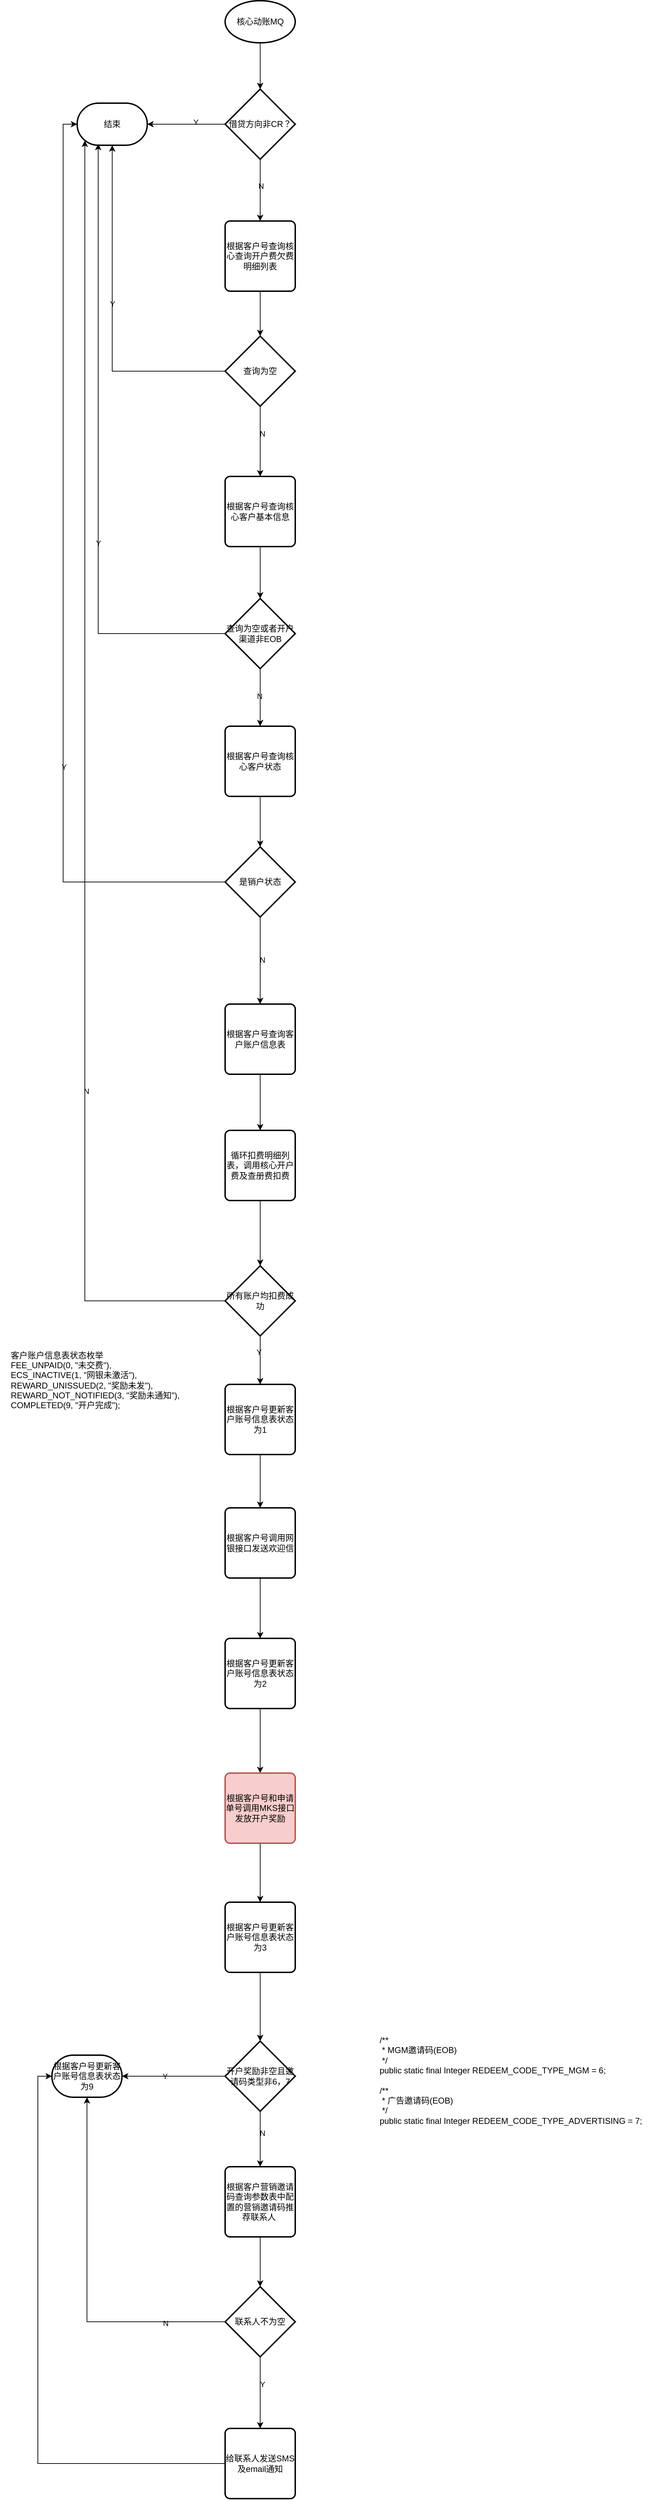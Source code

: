 <mxfile version="24.6.4" type="github">
  <diagram name="Page-1" id="G6Fa5eHBTJbQEx8plgCm">
    <mxGraphModel dx="2234" dy="1138" grid="0" gridSize="10" guides="1" tooltips="1" connect="1" arrows="1" fold="1" page="0" pageScale="1" pageWidth="827" pageHeight="1169" math="0" shadow="0">
      <root>
        <mxCell id="0" />
        <mxCell id="1" parent="0" />
        <mxCell id="7yZGR6YTy9lkh_QmW3TC-5" style="edgeStyle=orthogonalEdgeStyle;rounded=0;orthogonalLoop=1;jettySize=auto;html=1;exitX=0.5;exitY=1;exitDx=0;exitDy=0;exitPerimeter=0;fontColor=default;labelBackgroundColor=none;" edge="1" parent="1" source="7yZGR6YTy9lkh_QmW3TC-1" target="7yZGR6YTy9lkh_QmW3TC-4">
          <mxGeometry relative="1" as="geometry" />
        </mxCell>
        <mxCell id="7yZGR6YTy9lkh_QmW3TC-1" value="核心动账MQ" style="strokeWidth=2;html=1;shape=mxgraph.flowchart.start_1;whiteSpace=wrap;labelBackgroundColor=none;" vertex="1" parent="1">
          <mxGeometry x="-133" y="-107" width="100" height="60" as="geometry" />
        </mxCell>
        <mxCell id="7yZGR6YTy9lkh_QmW3TC-11" style="edgeStyle=orthogonalEdgeStyle;rounded=0;orthogonalLoop=1;jettySize=auto;html=1;exitX=0.5;exitY=1;exitDx=0;exitDy=0;exitPerimeter=0;fontColor=default;labelBackgroundColor=none;" edge="1" parent="1" source="7yZGR6YTy9lkh_QmW3TC-4" target="7yZGR6YTy9lkh_QmW3TC-10">
          <mxGeometry relative="1" as="geometry" />
        </mxCell>
        <mxCell id="7yZGR6YTy9lkh_QmW3TC-12" value="N" style="edgeLabel;html=1;align=center;verticalAlign=middle;resizable=0;points=[];labelBackgroundColor=none;" vertex="1" connectable="0" parent="7yZGR6YTy9lkh_QmW3TC-11">
          <mxGeometry x="-0.136" y="1" relative="1" as="geometry">
            <mxPoint as="offset" />
          </mxGeometry>
        </mxCell>
        <mxCell id="7yZGR6YTy9lkh_QmW3TC-4" value="借贷方向非CR？" style="strokeWidth=2;html=1;shape=mxgraph.flowchart.decision;whiteSpace=wrap;labelBackgroundColor=none;" vertex="1" parent="1">
          <mxGeometry x="-133" y="19" width="100" height="100" as="geometry" />
        </mxCell>
        <mxCell id="7yZGR6YTy9lkh_QmW3TC-6" value="结束" style="strokeWidth=2;html=1;shape=mxgraph.flowchart.terminator;whiteSpace=wrap;labelBackgroundColor=none;" vertex="1" parent="1">
          <mxGeometry x="-344" y="39" width="100" height="60" as="geometry" />
        </mxCell>
        <mxCell id="7yZGR6YTy9lkh_QmW3TC-7" style="edgeStyle=orthogonalEdgeStyle;rounded=0;orthogonalLoop=1;jettySize=auto;html=1;exitX=0;exitY=0.5;exitDx=0;exitDy=0;exitPerimeter=0;entryX=1;entryY=0.5;entryDx=0;entryDy=0;entryPerimeter=0;fontColor=default;labelBackgroundColor=none;" edge="1" parent="1" source="7yZGR6YTy9lkh_QmW3TC-4" target="7yZGR6YTy9lkh_QmW3TC-6">
          <mxGeometry relative="1" as="geometry" />
        </mxCell>
        <mxCell id="7yZGR6YTy9lkh_QmW3TC-8" value="Y" style="edgeLabel;html=1;align=center;verticalAlign=middle;resizable=0;points=[];labelBackgroundColor=none;" vertex="1" connectable="0" parent="7yZGR6YTy9lkh_QmW3TC-7">
          <mxGeometry x="-0.243" y="-3" relative="1" as="geometry">
            <mxPoint as="offset" />
          </mxGeometry>
        </mxCell>
        <mxCell id="7yZGR6YTy9lkh_QmW3TC-15" style="edgeStyle=orthogonalEdgeStyle;rounded=0;orthogonalLoop=1;jettySize=auto;html=1;exitX=0.5;exitY=1;exitDx=0;exitDy=0;labelBackgroundColor=none;fontColor=default;" edge="1" parent="1" source="7yZGR6YTy9lkh_QmW3TC-10" target="7yZGR6YTy9lkh_QmW3TC-14">
          <mxGeometry relative="1" as="geometry" />
        </mxCell>
        <mxCell id="7yZGR6YTy9lkh_QmW3TC-10" value="根据客户号查询核心查询开户费欠费明细列表" style="rounded=1;whiteSpace=wrap;html=1;absoluteArcSize=1;arcSize=14;strokeWidth=2;labelBackgroundColor=none;" vertex="1" parent="1">
          <mxGeometry x="-133" y="207" width="100" height="100" as="geometry" />
        </mxCell>
        <mxCell id="7yZGR6YTy9lkh_QmW3TC-19" style="edgeStyle=orthogonalEdgeStyle;rounded=0;orthogonalLoop=1;jettySize=auto;html=1;exitX=0.5;exitY=1;exitDx=0;exitDy=0;exitPerimeter=0;labelBackgroundColor=none;fontColor=default;" edge="1" parent="1" source="7yZGR6YTy9lkh_QmW3TC-14" target="7yZGR6YTy9lkh_QmW3TC-18">
          <mxGeometry relative="1" as="geometry" />
        </mxCell>
        <mxCell id="7yZGR6YTy9lkh_QmW3TC-20" value="N" style="edgeLabel;html=1;align=center;verticalAlign=middle;resizable=0;points=[];labelBackgroundColor=none;" vertex="1" connectable="0" parent="7yZGR6YTy9lkh_QmW3TC-19">
          <mxGeometry x="-0.22" y="3" relative="1" as="geometry">
            <mxPoint as="offset" />
          </mxGeometry>
        </mxCell>
        <mxCell id="7yZGR6YTy9lkh_QmW3TC-14" value="查询为空" style="strokeWidth=2;html=1;shape=mxgraph.flowchart.decision;whiteSpace=wrap;labelBackgroundColor=none;" vertex="1" parent="1">
          <mxGeometry x="-133" y="371" width="100" height="100" as="geometry" />
        </mxCell>
        <mxCell id="7yZGR6YTy9lkh_QmW3TC-16" style="edgeStyle=orthogonalEdgeStyle;rounded=0;orthogonalLoop=1;jettySize=auto;html=1;exitX=0;exitY=0.5;exitDx=0;exitDy=0;exitPerimeter=0;entryX=0.5;entryY=1;entryDx=0;entryDy=0;entryPerimeter=0;labelBackgroundColor=none;fontColor=default;" edge="1" parent="1" source="7yZGR6YTy9lkh_QmW3TC-14" target="7yZGR6YTy9lkh_QmW3TC-6">
          <mxGeometry relative="1" as="geometry" />
        </mxCell>
        <mxCell id="7yZGR6YTy9lkh_QmW3TC-17" value="Y" style="edgeLabel;html=1;align=center;verticalAlign=middle;resizable=0;points=[];labelBackgroundColor=none;" vertex="1" connectable="0" parent="7yZGR6YTy9lkh_QmW3TC-16">
          <mxGeometry x="0.064" relative="1" as="geometry">
            <mxPoint as="offset" />
          </mxGeometry>
        </mxCell>
        <mxCell id="7yZGR6YTy9lkh_QmW3TC-22" style="edgeStyle=orthogonalEdgeStyle;rounded=0;orthogonalLoop=1;jettySize=auto;html=1;exitX=0.5;exitY=1;exitDx=0;exitDy=0;labelBackgroundColor=none;fontColor=default;" edge="1" parent="1" source="7yZGR6YTy9lkh_QmW3TC-18" target="7yZGR6YTy9lkh_QmW3TC-21">
          <mxGeometry relative="1" as="geometry" />
        </mxCell>
        <mxCell id="7yZGR6YTy9lkh_QmW3TC-18" value="根据客户号查询核心客户基本信息" style="rounded=1;whiteSpace=wrap;html=1;absoluteArcSize=1;arcSize=14;strokeWidth=2;labelBackgroundColor=none;" vertex="1" parent="1">
          <mxGeometry x="-133" y="571" width="100" height="100" as="geometry" />
        </mxCell>
        <mxCell id="7yZGR6YTy9lkh_QmW3TC-27" style="edgeStyle=orthogonalEdgeStyle;rounded=0;orthogonalLoop=1;jettySize=auto;html=1;exitX=0.5;exitY=1;exitDx=0;exitDy=0;exitPerimeter=0;labelBackgroundColor=none;fontColor=default;" edge="1" parent="1" source="7yZGR6YTy9lkh_QmW3TC-21" target="7yZGR6YTy9lkh_QmW3TC-26">
          <mxGeometry relative="1" as="geometry" />
        </mxCell>
        <mxCell id="7yZGR6YTy9lkh_QmW3TC-32" value="N" style="edgeLabel;html=1;align=center;verticalAlign=middle;resizable=0;points=[];labelBackgroundColor=none;" vertex="1" connectable="0" parent="7yZGR6YTy9lkh_QmW3TC-27">
          <mxGeometry x="-0.049" y="-1" relative="1" as="geometry">
            <mxPoint as="offset" />
          </mxGeometry>
        </mxCell>
        <mxCell id="7yZGR6YTy9lkh_QmW3TC-21" value="查询为空或者开户渠道非EOB" style="strokeWidth=2;html=1;shape=mxgraph.flowchart.decision;whiteSpace=wrap;labelBackgroundColor=none;" vertex="1" parent="1">
          <mxGeometry x="-133" y="745" width="100" height="100" as="geometry" />
        </mxCell>
        <mxCell id="7yZGR6YTy9lkh_QmW3TC-29" style="edgeStyle=orthogonalEdgeStyle;rounded=0;orthogonalLoop=1;jettySize=auto;html=1;exitX=0.5;exitY=1;exitDx=0;exitDy=0;labelBackgroundColor=none;fontColor=default;" edge="1" parent="1" source="7yZGR6YTy9lkh_QmW3TC-26" target="7yZGR6YTy9lkh_QmW3TC-28">
          <mxGeometry relative="1" as="geometry" />
        </mxCell>
        <mxCell id="7yZGR6YTy9lkh_QmW3TC-26" value="根据客户号查询核心客户状态" style="rounded=1;whiteSpace=wrap;html=1;absoluteArcSize=1;arcSize=14;strokeWidth=2;labelBackgroundColor=none;" vertex="1" parent="1">
          <mxGeometry x="-133" y="927" width="100" height="100" as="geometry" />
        </mxCell>
        <mxCell id="7yZGR6YTy9lkh_QmW3TC-41" style="edgeStyle=orthogonalEdgeStyle;rounded=0;orthogonalLoop=1;jettySize=auto;html=1;exitX=0.5;exitY=1;exitDx=0;exitDy=0;exitPerimeter=0;labelBackgroundColor=none;fontColor=default;" edge="1" parent="1" source="7yZGR6YTy9lkh_QmW3TC-28" target="7yZGR6YTy9lkh_QmW3TC-40">
          <mxGeometry relative="1" as="geometry" />
        </mxCell>
        <mxCell id="7yZGR6YTy9lkh_QmW3TC-42" value="N" style="edgeLabel;html=1;align=center;verticalAlign=middle;resizable=0;points=[];labelBackgroundColor=none;" vertex="1" connectable="0" parent="7yZGR6YTy9lkh_QmW3TC-41">
          <mxGeometry x="-0.016" y="3" relative="1" as="geometry">
            <mxPoint as="offset" />
          </mxGeometry>
        </mxCell>
        <mxCell id="7yZGR6YTy9lkh_QmW3TC-28" value="是销户状态" style="strokeWidth=2;html=1;shape=mxgraph.flowchart.decision;whiteSpace=wrap;labelBackgroundColor=none;" vertex="1" parent="1">
          <mxGeometry x="-133" y="1099" width="100" height="100" as="geometry" />
        </mxCell>
        <mxCell id="7yZGR6YTy9lkh_QmW3TC-30" style="edgeStyle=orthogonalEdgeStyle;rounded=0;orthogonalLoop=1;jettySize=auto;html=1;exitX=0;exitY=0.5;exitDx=0;exitDy=0;exitPerimeter=0;entryX=0;entryY=0.5;entryDx=0;entryDy=0;entryPerimeter=0;labelBackgroundColor=none;fontColor=default;" edge="1" parent="1" source="7yZGR6YTy9lkh_QmW3TC-28" target="7yZGR6YTy9lkh_QmW3TC-6">
          <mxGeometry relative="1" as="geometry" />
        </mxCell>
        <mxCell id="7yZGR6YTy9lkh_QmW3TC-31" value="Y" style="edgeLabel;html=1;align=center;verticalAlign=middle;resizable=0;points=[];labelBackgroundColor=none;" vertex="1" connectable="0" parent="7yZGR6YTy9lkh_QmW3TC-30">
          <mxGeometry x="-0.406" y="-1" relative="1" as="geometry">
            <mxPoint as="offset" />
          </mxGeometry>
        </mxCell>
        <mxCell id="7yZGR6YTy9lkh_QmW3TC-44" value="" style="edgeStyle=orthogonalEdgeStyle;rounded=0;orthogonalLoop=1;jettySize=auto;html=1;labelBackgroundColor=none;fontColor=default;" edge="1" parent="1" source="7yZGR6YTy9lkh_QmW3TC-40" target="7yZGR6YTy9lkh_QmW3TC-43">
          <mxGeometry relative="1" as="geometry" />
        </mxCell>
        <mxCell id="7yZGR6YTy9lkh_QmW3TC-40" value="根据客户号查询客户账户信息表" style="rounded=1;whiteSpace=wrap;html=1;absoluteArcSize=1;arcSize=14;strokeWidth=2;labelBackgroundColor=none;" vertex="1" parent="1">
          <mxGeometry x="-133" y="1323" width="100" height="100" as="geometry" />
        </mxCell>
        <mxCell id="7yZGR6YTy9lkh_QmW3TC-43" value="循环扣费明细列表，调用核心开户费及查册费扣费" style="rounded=1;whiteSpace=wrap;html=1;absoluteArcSize=1;arcSize=14;strokeWidth=2;labelBackgroundColor=none;" vertex="1" parent="1">
          <mxGeometry x="-133" y="1503" width="100" height="100" as="geometry" />
        </mxCell>
        <mxCell id="7yZGR6YTy9lkh_QmW3TC-50" style="edgeStyle=orthogonalEdgeStyle;rounded=0;orthogonalLoop=1;jettySize=auto;html=1;exitX=0.5;exitY=1;exitDx=0;exitDy=0;exitPerimeter=0;labelBackgroundColor=none;fontColor=default;" edge="1" parent="1" source="7yZGR6YTy9lkh_QmW3TC-47" target="7yZGR6YTy9lkh_QmW3TC-49">
          <mxGeometry relative="1" as="geometry" />
        </mxCell>
        <mxCell id="7yZGR6YTy9lkh_QmW3TC-51" value="Y" style="edgeLabel;html=1;align=center;verticalAlign=middle;resizable=0;points=[];labelBackgroundColor=none;" vertex="1" connectable="0" parent="7yZGR6YTy9lkh_QmW3TC-50">
          <mxGeometry x="-0.333" y="-2" relative="1" as="geometry">
            <mxPoint as="offset" />
          </mxGeometry>
        </mxCell>
        <mxCell id="7yZGR6YTy9lkh_QmW3TC-47" value="所有账户均扣费成功" style="strokeWidth=2;html=1;shape=mxgraph.flowchart.decision;whiteSpace=wrap;labelBackgroundColor=none;" vertex="1" parent="1">
          <mxGeometry x="-133" y="1696" width="100" height="100" as="geometry" />
        </mxCell>
        <mxCell id="7yZGR6YTy9lkh_QmW3TC-48" style="edgeStyle=orthogonalEdgeStyle;rounded=0;orthogonalLoop=1;jettySize=auto;html=1;exitX=0.5;exitY=1;exitDx=0;exitDy=0;entryX=0.5;entryY=0;entryDx=0;entryDy=0;entryPerimeter=0;labelBackgroundColor=none;fontColor=default;" edge="1" parent="1" source="7yZGR6YTy9lkh_QmW3TC-43" target="7yZGR6YTy9lkh_QmW3TC-47">
          <mxGeometry relative="1" as="geometry" />
        </mxCell>
        <mxCell id="7yZGR6YTy9lkh_QmW3TC-59" style="edgeStyle=orthogonalEdgeStyle;rounded=0;orthogonalLoop=1;jettySize=auto;html=1;exitX=0.5;exitY=1;exitDx=0;exitDy=0;labelBackgroundColor=none;fontColor=default;" edge="1" parent="1" source="7yZGR6YTy9lkh_QmW3TC-49" target="7yZGR6YTy9lkh_QmW3TC-58">
          <mxGeometry relative="1" as="geometry" />
        </mxCell>
        <mxCell id="7yZGR6YTy9lkh_QmW3TC-49" value="根据客户号更新客户账号信息表状态为1" style="rounded=1;whiteSpace=wrap;html=1;absoluteArcSize=1;arcSize=14;strokeWidth=2;labelBackgroundColor=none;" vertex="1" parent="1">
          <mxGeometry x="-133" y="1865" width="100" height="100" as="geometry" />
        </mxCell>
        <mxCell id="7yZGR6YTy9lkh_QmW3TC-53" style="edgeStyle=orthogonalEdgeStyle;rounded=0;orthogonalLoop=1;jettySize=auto;html=1;exitX=0;exitY=0.5;exitDx=0;exitDy=0;exitPerimeter=0;entryX=0.11;entryY=0.89;entryDx=0;entryDy=0;entryPerimeter=0;labelBackgroundColor=none;fontColor=default;" edge="1" parent="1" source="7yZGR6YTy9lkh_QmW3TC-47" target="7yZGR6YTy9lkh_QmW3TC-6">
          <mxGeometry relative="1" as="geometry" />
        </mxCell>
        <mxCell id="7yZGR6YTy9lkh_QmW3TC-54" value="N" style="edgeLabel;html=1;align=center;verticalAlign=middle;resizable=0;points=[];labelBackgroundColor=none;" vertex="1" connectable="0" parent="7yZGR6YTy9lkh_QmW3TC-53">
          <mxGeometry x="-0.461" y="-2" relative="1" as="geometry">
            <mxPoint as="offset" />
          </mxGeometry>
        </mxCell>
        <mxCell id="7yZGR6YTy9lkh_QmW3TC-56" value="&lt;div&gt;&lt;br&gt;&lt;/div&gt;&amp;nbsp; &amp;nbsp; 客户账户信息表状态枚举&lt;div style=&quot;&quot;&gt;&amp;nbsp; &amp;nbsp; FEE_UNPAID(0, &quot;未交费&quot;),&lt;/div&gt;&lt;div&gt;&amp;nbsp; &amp;nbsp; ECS_INACTIVE(1, &quot;网银未激活&quot;),&lt;/div&gt;&lt;div&gt;&amp;nbsp; &amp;nbsp; REWARD_UNISSUED(2, &quot;奖励未发&quot;),&lt;/div&gt;&lt;div&gt;&amp;nbsp; &amp;nbsp; REWARD_NOT_NOTIFIED(3, &quot;奖励未通知&quot;),&lt;/div&gt;&lt;div&gt;&amp;nbsp; &amp;nbsp; COMPLETED(9, &quot;开户完成&quot;);&lt;/div&gt;" style="text;html=1;align=left;verticalAlign=middle;whiteSpace=wrap;rounded=0;labelBackgroundColor=none;" vertex="1" parent="1">
          <mxGeometry x="-454" y="1787" width="278" height="129" as="geometry" />
        </mxCell>
        <mxCell id="7yZGR6YTy9lkh_QmW3TC-61" style="edgeStyle=orthogonalEdgeStyle;rounded=0;orthogonalLoop=1;jettySize=auto;html=1;exitX=0.5;exitY=1;exitDx=0;exitDy=0;labelBackgroundColor=none;fontColor=default;" edge="1" parent="1" source="7yZGR6YTy9lkh_QmW3TC-58" target="7yZGR6YTy9lkh_QmW3TC-60">
          <mxGeometry relative="1" as="geometry" />
        </mxCell>
        <mxCell id="7yZGR6YTy9lkh_QmW3TC-58" value="根据客户号调用网银接口发送欢迎信" style="rounded=1;whiteSpace=wrap;html=1;absoluteArcSize=1;arcSize=14;strokeWidth=2;labelBackgroundColor=none;" vertex="1" parent="1">
          <mxGeometry x="-133" y="2041" width="100" height="100" as="geometry" />
        </mxCell>
        <mxCell id="7yZGR6YTy9lkh_QmW3TC-63" style="edgeStyle=orthogonalEdgeStyle;rounded=0;orthogonalLoop=1;jettySize=auto;html=1;exitX=0.5;exitY=1;exitDx=0;exitDy=0;entryX=0.5;entryY=0;entryDx=0;entryDy=0;labelBackgroundColor=none;fontColor=default;" edge="1" parent="1" source="7yZGR6YTy9lkh_QmW3TC-60" target="7yZGR6YTy9lkh_QmW3TC-62">
          <mxGeometry relative="1" as="geometry" />
        </mxCell>
        <mxCell id="7yZGR6YTy9lkh_QmW3TC-60" value="根据客户号更新客户账号信息表状态为2" style="rounded=1;whiteSpace=wrap;html=1;absoluteArcSize=1;arcSize=14;strokeWidth=2;labelBackgroundColor=none;" vertex="1" parent="1">
          <mxGeometry x="-133" y="2227" width="100" height="100" as="geometry" />
        </mxCell>
        <mxCell id="7yZGR6YTy9lkh_QmW3TC-66" style="edgeStyle=orthogonalEdgeStyle;rounded=0;orthogonalLoop=1;jettySize=auto;html=1;exitX=0.5;exitY=1;exitDx=0;exitDy=0;entryX=0.5;entryY=0;entryDx=0;entryDy=0;labelBackgroundColor=none;fontColor=default;" edge="1" parent="1" source="7yZGR6YTy9lkh_QmW3TC-62" target="7yZGR6YTy9lkh_QmW3TC-65">
          <mxGeometry relative="1" as="geometry" />
        </mxCell>
        <mxCell id="7yZGR6YTy9lkh_QmW3TC-62" value="根据客户号和申请单号调用MKS接口发放开户奖励" style="rounded=1;whiteSpace=wrap;html=1;absoluteArcSize=1;arcSize=14;strokeWidth=2;labelBackgroundColor=none;fillColor=#f8cecc;strokeColor=#b85450;" vertex="1" parent="1">
          <mxGeometry x="-133" y="2419" width="100" height="100" as="geometry" />
        </mxCell>
        <mxCell id="7yZGR6YTy9lkh_QmW3TC-69" style="edgeStyle=orthogonalEdgeStyle;rounded=0;orthogonalLoop=1;jettySize=auto;html=1;exitX=0.5;exitY=1;exitDx=0;exitDy=0;labelBackgroundColor=none;fontColor=default;" edge="1" parent="1" source="7yZGR6YTy9lkh_QmW3TC-65" target="7yZGR6YTy9lkh_QmW3TC-68">
          <mxGeometry relative="1" as="geometry" />
        </mxCell>
        <mxCell id="7yZGR6YTy9lkh_QmW3TC-65" value="根据客户号更新客户账号信息表状态为3" style="rounded=1;whiteSpace=wrap;html=1;absoluteArcSize=1;arcSize=14;strokeWidth=2;labelBackgroundColor=none;" vertex="1" parent="1">
          <mxGeometry x="-133" y="2603" width="100" height="100" as="geometry" />
        </mxCell>
        <mxCell id="7yZGR6YTy9lkh_QmW3TC-71" style="edgeStyle=orthogonalEdgeStyle;rounded=0;orthogonalLoop=1;jettySize=auto;html=1;exitX=0;exitY=0.5;exitDx=0;exitDy=0;exitPerimeter=0;labelBackgroundColor=none;fontColor=default;" edge="1" parent="1" source="7yZGR6YTy9lkh_QmW3TC-68" target="7yZGR6YTy9lkh_QmW3TC-70">
          <mxGeometry relative="1" as="geometry" />
        </mxCell>
        <mxCell id="7yZGR6YTy9lkh_QmW3TC-72" value="Y" style="edgeLabel;html=1;align=center;verticalAlign=middle;resizable=0;points=[];labelBackgroundColor=none;" vertex="1" connectable="0" parent="7yZGR6YTy9lkh_QmW3TC-71">
          <mxGeometry x="0.17" relative="1" as="geometry">
            <mxPoint as="offset" />
          </mxGeometry>
        </mxCell>
        <mxCell id="7yZGR6YTy9lkh_QmW3TC-74" style="edgeStyle=orthogonalEdgeStyle;rounded=0;orthogonalLoop=1;jettySize=auto;html=1;exitX=0.5;exitY=1;exitDx=0;exitDy=0;exitPerimeter=0;labelBackgroundColor=none;fontColor=default;" edge="1" parent="1" source="7yZGR6YTy9lkh_QmW3TC-68" target="7yZGR6YTy9lkh_QmW3TC-73">
          <mxGeometry relative="1" as="geometry" />
        </mxCell>
        <mxCell id="7yZGR6YTy9lkh_QmW3TC-88" value="N" style="edgeLabel;html=1;align=center;verticalAlign=middle;resizable=0;points=[];labelBackgroundColor=none;" vertex="1" connectable="0" parent="7yZGR6YTy9lkh_QmW3TC-74">
          <mxGeometry x="-0.215" y="3" relative="1" as="geometry">
            <mxPoint as="offset" />
          </mxGeometry>
        </mxCell>
        <mxCell id="7yZGR6YTy9lkh_QmW3TC-68" value="开户奖励非空且邀请码类型非6，7" style="strokeWidth=2;html=1;shape=mxgraph.flowchart.decision;whiteSpace=wrap;labelBackgroundColor=none;" vertex="1" parent="1">
          <mxGeometry x="-133" y="2801" width="100" height="100" as="geometry" />
        </mxCell>
        <mxCell id="7yZGR6YTy9lkh_QmW3TC-70" value="根据客户号更新客户账号信息表状态为9" style="strokeWidth=2;html=1;shape=mxgraph.flowchart.terminator;whiteSpace=wrap;labelBackgroundColor=none;" vertex="1" parent="1">
          <mxGeometry x="-380" y="2821" width="100" height="60" as="geometry" />
        </mxCell>
        <mxCell id="7yZGR6YTy9lkh_QmW3TC-79" style="edgeStyle=orthogonalEdgeStyle;rounded=0;orthogonalLoop=1;jettySize=auto;html=1;exitX=0.5;exitY=1;exitDx=0;exitDy=0;labelBackgroundColor=none;fontColor=default;" edge="1" parent="1" source="7yZGR6YTy9lkh_QmW3TC-73" target="7yZGR6YTy9lkh_QmW3TC-76">
          <mxGeometry relative="1" as="geometry" />
        </mxCell>
        <mxCell id="7yZGR6YTy9lkh_QmW3TC-73" value="根据客户营销邀请码查询参数表中配置的营销邀请码推荐联系人&amp;nbsp;" style="rounded=1;whiteSpace=wrap;html=1;absoluteArcSize=1;arcSize=14;strokeWidth=2;labelBackgroundColor=none;" vertex="1" parent="1">
          <mxGeometry x="-133" y="2980" width="100" height="100" as="geometry" />
        </mxCell>
        <mxCell id="7yZGR6YTy9lkh_QmW3TC-80" style="edgeStyle=orthogonalEdgeStyle;rounded=0;orthogonalLoop=1;jettySize=auto;html=1;exitX=0;exitY=0.5;exitDx=0;exitDy=0;exitPerimeter=0;labelBackgroundColor=none;fontColor=default;" edge="1" parent="1" source="7yZGR6YTy9lkh_QmW3TC-76" target="7yZGR6YTy9lkh_QmW3TC-70">
          <mxGeometry relative="1" as="geometry" />
        </mxCell>
        <mxCell id="7yZGR6YTy9lkh_QmW3TC-81" value="N" style="edgeLabel;html=1;align=center;verticalAlign=middle;resizable=0;points=[];labelBackgroundColor=none;" vertex="1" connectable="0" parent="7yZGR6YTy9lkh_QmW3TC-80">
          <mxGeometry x="-0.671" y="2" relative="1" as="geometry">
            <mxPoint as="offset" />
          </mxGeometry>
        </mxCell>
        <mxCell id="7yZGR6YTy9lkh_QmW3TC-83" style="edgeStyle=orthogonalEdgeStyle;rounded=0;orthogonalLoop=1;jettySize=auto;html=1;exitX=0.5;exitY=1;exitDx=0;exitDy=0;exitPerimeter=0;labelBackgroundColor=none;fontColor=default;" edge="1" parent="1" source="7yZGR6YTy9lkh_QmW3TC-76" target="7yZGR6YTy9lkh_QmW3TC-82">
          <mxGeometry relative="1" as="geometry" />
        </mxCell>
        <mxCell id="7yZGR6YTy9lkh_QmW3TC-84" value="Y" style="edgeLabel;html=1;align=center;verticalAlign=middle;resizable=0;points=[];labelBackgroundColor=none;" vertex="1" connectable="0" parent="7yZGR6YTy9lkh_QmW3TC-83">
          <mxGeometry x="-0.235" y="3" relative="1" as="geometry">
            <mxPoint as="offset" />
          </mxGeometry>
        </mxCell>
        <mxCell id="7yZGR6YTy9lkh_QmW3TC-76" value="联系人不为空" style="strokeWidth=2;html=1;shape=mxgraph.flowchart.decision;whiteSpace=wrap;labelBackgroundColor=none;" vertex="1" parent="1">
          <mxGeometry x="-133" y="3151" width="100" height="100" as="geometry" />
        </mxCell>
        <mxCell id="7yZGR6YTy9lkh_QmW3TC-82" value="给联系人发送SMS及email通知" style="rounded=1;whiteSpace=wrap;html=1;absoluteArcSize=1;arcSize=14;strokeWidth=2;labelBackgroundColor=none;" vertex="1" parent="1">
          <mxGeometry x="-133" y="3353" width="100" height="100" as="geometry" />
        </mxCell>
        <mxCell id="7yZGR6YTy9lkh_QmW3TC-85" style="edgeStyle=orthogonalEdgeStyle;rounded=0;orthogonalLoop=1;jettySize=auto;html=1;exitX=0;exitY=0.5;exitDx=0;exitDy=0;entryX=0;entryY=0.5;entryDx=0;entryDy=0;entryPerimeter=0;labelBackgroundColor=none;fontColor=default;" edge="1" parent="1" source="7yZGR6YTy9lkh_QmW3TC-82" target="7yZGR6YTy9lkh_QmW3TC-70">
          <mxGeometry relative="1" as="geometry" />
        </mxCell>
        <mxCell id="7yZGR6YTy9lkh_QmW3TC-86" style="edgeStyle=orthogonalEdgeStyle;rounded=0;orthogonalLoop=1;jettySize=auto;html=1;exitX=0;exitY=0.5;exitDx=0;exitDy=0;exitPerimeter=0;entryX=0.3;entryY=0.967;entryDx=0;entryDy=0;entryPerimeter=0;fontColor=default;labelBackgroundColor=none;" edge="1" parent="1" source="7yZGR6YTy9lkh_QmW3TC-21" target="7yZGR6YTy9lkh_QmW3TC-6">
          <mxGeometry relative="1" as="geometry" />
        </mxCell>
        <mxCell id="7yZGR6YTy9lkh_QmW3TC-87" value="Y" style="edgeLabel;html=1;align=center;verticalAlign=middle;resizable=0;points=[];labelBackgroundColor=none;" vertex="1" connectable="0" parent="7yZGR6YTy9lkh_QmW3TC-86">
          <mxGeometry x="-0.295" relative="1" as="geometry">
            <mxPoint as="offset" />
          </mxGeometry>
        </mxCell>
        <mxCell id="7yZGR6YTy9lkh_QmW3TC-89" value="&lt;div&gt;&amp;nbsp; &amp;nbsp; /**&lt;/div&gt;&lt;div&gt;&amp;nbsp; &amp;nbsp; &amp;nbsp;* MGM邀请码(EOB)&lt;/div&gt;&lt;div&gt;&amp;nbsp; &amp;nbsp; &amp;nbsp;*/&lt;/div&gt;&lt;div&gt;&amp;nbsp; &amp;nbsp; public static final Integer REDEEM_CODE_TYPE_MGM = 6;&lt;/div&gt;&lt;div&gt;&lt;br&gt;&lt;/div&gt;&lt;div&gt;&amp;nbsp; &amp;nbsp; /**&lt;/div&gt;&lt;div&gt;&amp;nbsp; &amp;nbsp; &amp;nbsp;* 广告邀请码(EOB)&lt;/div&gt;&lt;div&gt;&amp;nbsp; &amp;nbsp; &amp;nbsp;*/&lt;/div&gt;&lt;div&gt;&amp;nbsp; &amp;nbsp; public static final Integer REDEEM_CODE_TYPE_ADVERTISING = 7;&lt;/div&gt;" style="text;html=1;align=left;verticalAlign=middle;whiteSpace=wrap;rounded=0;" vertex="1" parent="1">
          <mxGeometry x="72" y="2766" width="397" height="181" as="geometry" />
        </mxCell>
      </root>
    </mxGraphModel>
  </diagram>
</mxfile>
